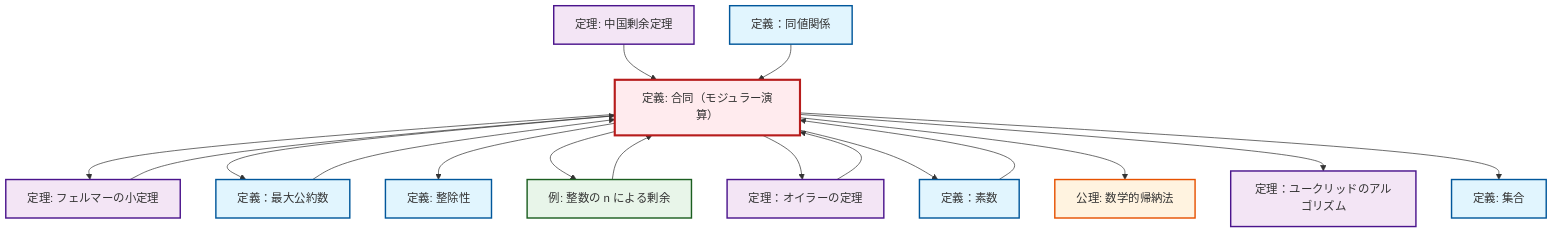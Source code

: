graph TD
    classDef definition fill:#e1f5fe,stroke:#01579b,stroke-width:2px
    classDef theorem fill:#f3e5f5,stroke:#4a148c,stroke-width:2px
    classDef axiom fill:#fff3e0,stroke:#e65100,stroke-width:2px
    classDef example fill:#e8f5e9,stroke:#1b5e20,stroke-width:2px
    classDef current fill:#ffebee,stroke:#b71c1c,stroke-width:3px
    def-set["定義: 集合"]:::definition
    def-equivalence-relation["定義：同値関係"]:::definition
    def-divisibility["定義: 整除性"]:::definition
    ax-induction["公理: 数学的帰納法"]:::axiom
    thm-euler["定理：オイラーの定理"]:::theorem
    thm-fermat-little["定理: フェルマーの小定理"]:::theorem
    def-gcd["定義：最大公約数"]:::definition
    ex-quotient-integers-mod-n["例: 整数の n による剰余"]:::example
    thm-euclidean-algorithm["定理：ユークリッドのアルゴリズム"]:::theorem
    def-prime["定義：素数"]:::definition
    thm-chinese-remainder["定理: 中国剰余定理"]:::theorem
    def-congruence["定義: 合同（モジュラー演算）"]:::definition
    def-congruence --> thm-fermat-little
    def-congruence --> def-gcd
    thm-chinese-remainder --> def-congruence
    def-congruence --> def-divisibility
    def-congruence --> ex-quotient-integers-mod-n
    def-congruence --> thm-euler
    def-equivalence-relation --> def-congruence
    ex-quotient-integers-mod-n --> def-congruence
    def-gcd --> def-congruence
    def-congruence --> def-prime
    def-prime --> def-congruence
    thm-euler --> def-congruence
    def-congruence --> ax-induction
    thm-fermat-little --> def-congruence
    def-congruence --> thm-euclidean-algorithm
    def-congruence --> def-set
    class def-congruence current